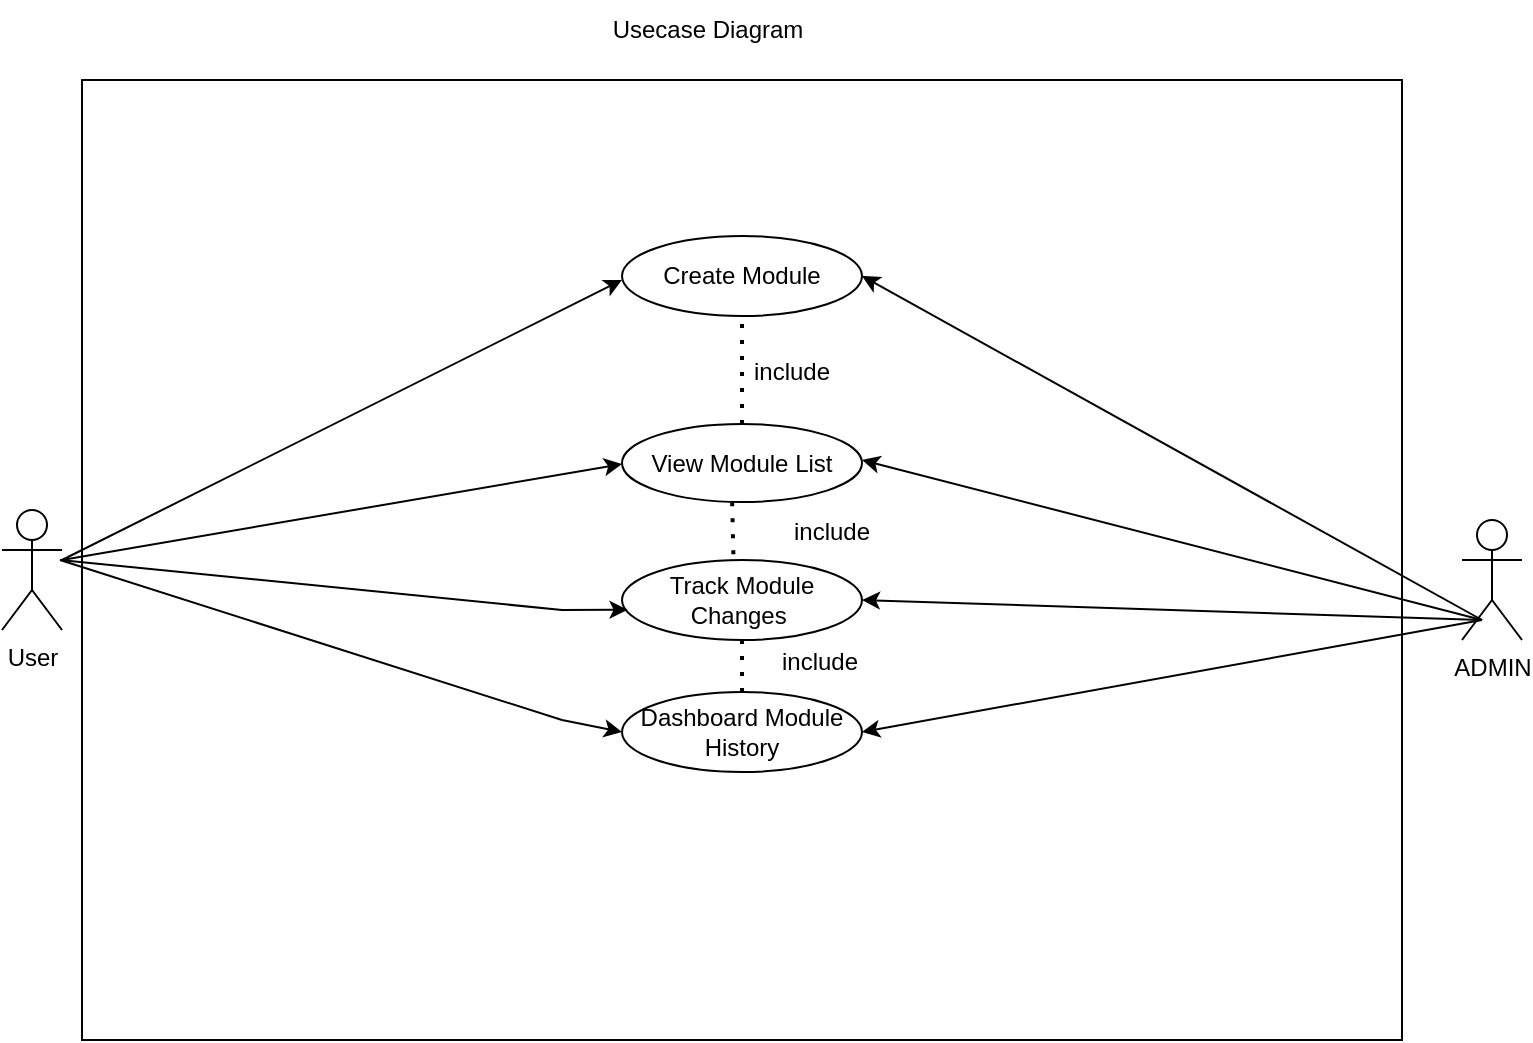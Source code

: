 <mxfile version="16.5.1" type="device" pages="3"><diagram id="I0N6sOytw6FC6GGqBd9C" name="UseCase"><mxGraphModel dx="929" dy="602" grid="1" gridSize="10" guides="1" tooltips="1" connect="1" arrows="1" fold="1" page="1" pageScale="1" pageWidth="827" pageHeight="1169" math="0" shadow="0"><root><mxCell id="0"/><mxCell id="1" parent="0"/><mxCell id="VOXXqnLYu8j2OdOKFo_S-1" value="Usecase Diagram" style="text;html=1;strokeColor=none;fillColor=none;align=center;verticalAlign=middle;whiteSpace=wrap;rounded=0;" vertex="1" parent="1"><mxGeometry x="310" y="140" width="146" height="30" as="geometry"/></mxCell><mxCell id="VOXXqnLYu8j2OdOKFo_S-2" value="" style="rounded=0;whiteSpace=wrap;html=1;" vertex="1" parent="1"><mxGeometry x="70" y="180" width="660" height="480" as="geometry"/></mxCell><mxCell id="VOXXqnLYu8j2OdOKFo_S-3" value="User" style="shape=umlActor;verticalLabelPosition=bottom;verticalAlign=top;html=1;outlineConnect=0;" vertex="1" parent="1"><mxGeometry x="30" y="395" width="30" height="60" as="geometry"/></mxCell><mxCell id="VOXXqnLYu8j2OdOKFo_S-4" value="ADMIN" style="shape=umlActor;verticalLabelPosition=bottom;verticalAlign=top;html=1;outlineConnect=0;" vertex="1" parent="1"><mxGeometry x="760" y="400" width="30" height="60" as="geometry"/></mxCell><mxCell id="VOXXqnLYu8j2OdOKFo_S-5" value="Create Module" style="ellipse;whiteSpace=wrap;html=1;" vertex="1" parent="1"><mxGeometry x="340" y="258" width="120" height="40" as="geometry"/></mxCell><mxCell id="VOXXqnLYu8j2OdOKFo_S-6" value="View Module List" style="ellipse;whiteSpace=wrap;html=1;" vertex="1" parent="1"><mxGeometry x="340" y="352" width="120" height="39" as="geometry"/></mxCell><mxCell id="VOXXqnLYu8j2OdOKFo_S-11" value="Track Module Changes&amp;nbsp;" style="ellipse;whiteSpace=wrap;html=1;" vertex="1" parent="1"><mxGeometry x="340" y="420" width="120" height="40" as="geometry"/></mxCell><mxCell id="VOXXqnLYu8j2OdOKFo_S-12" value="Dashboard Module History" style="ellipse;whiteSpace=wrap;html=1;" vertex="1" parent="1"><mxGeometry x="340" y="486" width="120" height="40" as="geometry"/></mxCell><mxCell id="VOXXqnLYu8j2OdOKFo_S-16" value="" style="endArrow=classic;html=1;rounded=0;" edge="1" parent="1"><mxGeometry width="50" height="50" relative="1" as="geometry"><mxPoint x="60" y="420" as="sourcePoint"/><mxPoint x="340" y="280" as="targetPoint"/><Array as="points"><mxPoint x="340" y="280"/></Array></mxGeometry></mxCell><mxCell id="VOXXqnLYu8j2OdOKFo_S-17" value="" style="endArrow=classic;html=1;rounded=0;" edge="1" parent="1" target="VOXXqnLYu8j2OdOKFo_S-6"><mxGeometry width="50" height="50" relative="1" as="geometry"><mxPoint x="60" y="420" as="sourcePoint"/><mxPoint x="350" y="270.0" as="targetPoint"/><Array as="points"><mxPoint x="340" y="372"/></Array></mxGeometry></mxCell><mxCell id="VOXXqnLYu8j2OdOKFo_S-18" value="" style="endArrow=classic;html=1;rounded=0;entryX=0.023;entryY=0.622;entryDx=0;entryDy=0;entryPerimeter=0;" edge="1" parent="1" target="VOXXqnLYu8j2OdOKFo_S-11"><mxGeometry width="50" height="50" relative="1" as="geometry"><mxPoint x="59" y="420" as="sourcePoint"/><mxPoint x="339.998" y="389.006" as="targetPoint"/><Array as="points"><mxPoint x="310" y="445"/></Array></mxGeometry></mxCell><mxCell id="VOXXqnLYu8j2OdOKFo_S-19" value="" style="endArrow=classic;html=1;rounded=0;" edge="1" parent="1"><mxGeometry width="50" height="50" relative="1" as="geometry"><mxPoint x="59" y="420" as="sourcePoint"/><mxPoint x="340" y="506" as="targetPoint"/><Array as="points"><mxPoint x="310" y="500"/></Array></mxGeometry></mxCell><mxCell id="VOXXqnLYu8j2OdOKFo_S-21" value="" style="endArrow=none;dashed=1;html=1;dashPattern=1 3;strokeWidth=2;rounded=0;entryX=0.5;entryY=1;entryDx=0;entryDy=0;exitX=0.5;exitY=0;exitDx=0;exitDy=0;" edge="1" parent="1" source="VOXXqnLYu8j2OdOKFo_S-6" target="VOXXqnLYu8j2OdOKFo_S-5"><mxGeometry width="50" height="50" relative="1" as="geometry"><mxPoint x="330" y="460" as="sourcePoint"/><mxPoint x="380" y="410" as="targetPoint"/></mxGeometry></mxCell><mxCell id="VOXXqnLYu8j2OdOKFo_S-22" value="include" style="text;strokeColor=none;fillColor=none;align=left;verticalAlign=middle;spacingLeft=4;spacingRight=4;overflow=hidden;points=[[0,0.5],[1,0.5]];portConstraint=eastwest;rotatable=0;" vertex="1" parent="1"><mxGeometry x="400" y="310" width="60" height="30" as="geometry"/></mxCell><mxCell id="VOXXqnLYu8j2OdOKFo_S-24" value="include" style="text;strokeColor=none;fillColor=none;align=left;verticalAlign=middle;spacingLeft=4;spacingRight=4;overflow=hidden;points=[[0,0.5],[1,0.5]];portConstraint=eastwest;rotatable=0;" vertex="1" parent="1"><mxGeometry x="420" y="390" width="60" height="30" as="geometry"/></mxCell><mxCell id="VOXXqnLYu8j2OdOKFo_S-27" value="" style="endArrow=none;dashed=1;html=1;dashPattern=1 3;strokeWidth=2;rounded=0;entryX=0.5;entryY=0;entryDx=0;entryDy=0;" edge="1" parent="1" target="VOXXqnLYu8j2OdOKFo_S-12"><mxGeometry width="50" height="50" relative="1" as="geometry"><mxPoint x="400" y="460" as="sourcePoint"/><mxPoint x="420" y="300.0" as="targetPoint"/><Array as="points"/></mxGeometry></mxCell><mxCell id="VOXXqnLYu8j2OdOKFo_S-29" value="" style="endArrow=none;dashed=1;html=1;dashPattern=1 3;strokeWidth=2;rounded=0;entryX=0.465;entryY=0.036;entryDx=0;entryDy=0;exitX=0.459;exitY=1.003;exitDx=0;exitDy=0;exitPerimeter=0;entryPerimeter=0;" edge="1" parent="1" source="VOXXqnLYu8j2OdOKFo_S-6" target="VOXXqnLYu8j2OdOKFo_S-11"><mxGeometry width="50" height="50" relative="1" as="geometry"><mxPoint x="410" y="470" as="sourcePoint"/><mxPoint x="410" y="496" as="targetPoint"/><Array as="points"/></mxGeometry></mxCell><mxCell id="VOXXqnLYu8j2OdOKFo_S-30" value="include" style="text;strokeColor=none;fillColor=none;align=left;verticalAlign=middle;spacingLeft=4;spacingRight=4;overflow=hidden;points=[[0,0.5],[1,0.5]];portConstraint=eastwest;rotatable=0;" vertex="1" parent="1"><mxGeometry x="414" y="455" width="60" height="30" as="geometry"/></mxCell><mxCell id="VOXXqnLYu8j2OdOKFo_S-31" value="" style="endArrow=classic;html=1;rounded=0;entryX=1;entryY=0.5;entryDx=0;entryDy=0;" edge="1" parent="1" target="VOXXqnLYu8j2OdOKFo_S-5"><mxGeometry width="50" height="50" relative="1" as="geometry"><mxPoint x="770" y="450" as="sourcePoint"/><mxPoint x="380" y="410" as="targetPoint"/></mxGeometry></mxCell><mxCell id="VOXXqnLYu8j2OdOKFo_S-32" value="" style="endArrow=classic;html=1;rounded=0;" edge="1" parent="1"><mxGeometry width="50" height="50" relative="1" as="geometry"><mxPoint x="770" y="450" as="sourcePoint"/><mxPoint x="460" y="370" as="targetPoint"/></mxGeometry></mxCell><mxCell id="VOXXqnLYu8j2OdOKFo_S-33" value="" style="endArrow=classic;html=1;rounded=0;entryX=1;entryY=0.5;entryDx=0;entryDy=0;" edge="1" parent="1" target="VOXXqnLYu8j2OdOKFo_S-11"><mxGeometry width="50" height="50" relative="1" as="geometry"><mxPoint x="770.0" y="450" as="sourcePoint"/><mxPoint x="480" y="298" as="targetPoint"/></mxGeometry></mxCell><mxCell id="VOXXqnLYu8j2OdOKFo_S-34" value="" style="endArrow=classic;html=1;rounded=0;entryX=1;entryY=0.5;entryDx=0;entryDy=0;" edge="1" parent="1" target="VOXXqnLYu8j2OdOKFo_S-12"><mxGeometry width="50" height="50" relative="1" as="geometry"><mxPoint x="770" y="450" as="sourcePoint"/><mxPoint x="490" y="308" as="targetPoint"/></mxGeometry></mxCell></root></mxGraphModel></diagram><diagram id="JUPzOSU4zH4P_u1_V-8E" name="Class Diagarm"><mxGraphModel dx="1347" dy="905" grid="1" gridSize="10" guides="1" tooltips="1" connect="1" arrows="1" fold="1" page="1" pageScale="1" pageWidth="827" pageHeight="1169" math="0" shadow="0"><root><mxCell id="_lQfGs8X5QygCmbjX91z-0"/><mxCell id="_lQfGs8X5QygCmbjX91z-1" parent="_lQfGs8X5QygCmbjX91z-0"/><mxCell id="_lQfGs8X5QygCmbjX91z-6" value="Class Diagram&lt;br&gt;" style="text;html=1;strokeColor=none;fillColor=none;align=center;verticalAlign=middle;whiteSpace=wrap;rounded=0;" vertex="1" parent="_lQfGs8X5QygCmbjX91z-1"><mxGeometry x="340" y="100" width="260" height="30" as="geometry"/></mxCell><mxCell id="4s76-ZAKtZkm51iM1UJQ-23" value="&lt;p style=&quot;margin: 0px ; margin-top: 4px ; text-align: center&quot;&gt;&lt;i&gt;Module&lt;/i&gt;&lt;/p&gt;&lt;hr size=&quot;1&quot;&gt;&lt;p style=&quot;margin: 0px ; margin-left: 4px&quot;&gt;+ field1: Id&lt;br&gt;+ field2: Name&lt;/p&gt;&lt;p style=&quot;margin: 0px ; margin-left: 4px&quot;&gt;+ field3: Description&lt;/p&gt;&lt;p style=&quot;margin: 0px ; margin-left: 4px&quot;&gt;+ field4: status&lt;/p&gt;&lt;p style=&quot;margin: 0px ; margin-left: 4px&quot;&gt;+ field5: type&amp;nbsp;&lt;/p&gt;&lt;hr size=&quot;1&quot;&gt;&lt;p style=&quot;margin: 0px ; margin-left: 4px&quot;&gt;+ create module ()&lt;/p&gt;&lt;p style=&quot;margin: 0px ; margin-left: 4px&quot;&gt;+ view Module()&lt;/p&gt;&lt;p style=&quot;margin: 0px ; margin-left: 4px&quot;&gt;+ Edit Module()&lt;/p&gt;&lt;p style=&quot;margin: 0px ; margin-left: 4px&quot;&gt;+ delete Module()&lt;/p&gt;" style="verticalAlign=top;align=left;overflow=fill;fontSize=12;fontFamily=Helvetica;html=1;rounded=0;glass=0;fontColor=default;fillColor=none;gradientColor=none;" vertex="1" parent="_lQfGs8X5QygCmbjX91z-1"><mxGeometry x="100" y="260" width="190" height="230" as="geometry"/></mxCell><mxCell id="x03woTyI42HRT3kx8-MU-0" value="&lt;p style=&quot;margin: 0px ; margin-top: 4px ; text-align: center&quot;&gt;&lt;i&gt;Module Log&lt;/i&gt;&lt;/p&gt;&lt;hr size=&quot;1&quot;&gt;&lt;p style=&quot;margin: 0px ; margin-left: 4px&quot;&gt;+ field1: Id&lt;br&gt;+ field2: Moduleid&lt;/p&gt;&lt;p style=&quot;margin: 0px ; margin-left: 4px&quot;&gt;+ field3: temprature&lt;/p&gt;&lt;p style=&quot;margin: 0px ; margin-left: 4px&quot;&gt;+ field4: running_time&lt;/p&gt;&lt;p style=&quot;margin: 0px ; margin-left: 4px&quot;&gt;+ field5: data_sent&lt;/p&gt;&lt;p style=&quot;margin: 0px ; margin-left: 4px&quot;&gt;+ field6: operating_condition&lt;/p&gt;&lt;hr size=&quot;1&quot;&gt;&lt;p style=&quot;margin: 0px ; margin-left: 4px&quot;&gt;+ create modulelog ()&lt;/p&gt;&lt;p style=&quot;margin: 0px ; margin-left: 4px&quot;&gt;+ view Modulelog()&lt;/p&gt;&lt;p style=&quot;margin: 0px ; margin-left: 4px&quot;&gt;+ Edit Modulelog()&lt;/p&gt;&lt;p style=&quot;margin: 0px ; margin-left: 4px&quot;&gt;+ delete Modulelog()&lt;/p&gt;" style="verticalAlign=top;align=left;overflow=fill;fontSize=12;fontFamily=Helvetica;html=1;rounded=0;glass=0;fontColor=default;fillColor=none;gradientColor=none;" vertex="1" parent="_lQfGs8X5QygCmbjX91z-1"><mxGeometry x="410" y="260" width="190" height="230" as="geometry"/></mxCell><mxCell id="x03woTyI42HRT3kx8-MU-6" value="Relation" style="endArrow=open;html=1;endSize=12;startArrow=diamondThin;startSize=14;startFill=0;edgeStyle=orthogonalEdgeStyle;rounded=0;fontFamily=Helvetica;fontSize=12;fontColor=default;entryX=1;entryY=0.5;entryDx=0;entryDy=0;exitX=0;exitY=0.5;exitDx=0;exitDy=0;" edge="1" parent="_lQfGs8X5QygCmbjX91z-1" source="x03woTyI42HRT3kx8-MU-0" target="4s76-ZAKtZkm51iM1UJQ-23"><mxGeometry relative="1" as="geometry"><mxPoint x="340" y="440" as="sourcePoint"/><mxPoint x="500" y="440" as="targetPoint"/></mxGeometry></mxCell><mxCell id="x03woTyI42HRT3kx8-MU-7" value="0..n" style="edgeLabel;resizable=0;html=1;align=left;verticalAlign=top;rounded=0;glass=0;fontFamily=Helvetica;fontSize=12;fontColor=default;fillColor=none;gradientColor=none;" connectable="0" vertex="1" parent="x03woTyI42HRT3kx8-MU-6"><mxGeometry x="-1" relative="1" as="geometry"><mxPoint x="-10" as="offset"/></mxGeometry></mxCell><mxCell id="x03woTyI42HRT3kx8-MU-8" value="1" style="edgeLabel;resizable=0;html=1;align=right;verticalAlign=top;rounded=0;glass=0;fontFamily=Helvetica;fontSize=12;fontColor=default;fillColor=none;gradientColor=none;" connectable="0" vertex="1" parent="x03woTyI42HRT3kx8-MU-6"><mxGeometry x="1" relative="1" as="geometry"/></mxCell><mxCell id="0F_o5w4ZxdRe6WkTcrAY-0" value="&lt;p style=&quot;margin: 0px ; margin-top: 4px ; text-align: center&quot;&gt;&lt;i&gt;Module Log&lt;/i&gt;&lt;/p&gt;&lt;hr size=&quot;1&quot;&gt;&lt;p style=&quot;margin: 0px ; margin-left: 4px&quot;&gt;+ field1: Id&lt;br&gt;+ field2: Moduleid&lt;/p&gt;&lt;p style=&quot;margin: 0px ; margin-left: 4px&quot;&gt;+ field3: temprature&lt;/p&gt;&lt;p style=&quot;margin: 0px ; margin-left: 4px&quot;&gt;+ field4: running_time&lt;/p&gt;&lt;p style=&quot;margin: 0px ; margin-left: 4px&quot;&gt;+ field5: data_sent&lt;/p&gt;&lt;p style=&quot;margin: 0px ; margin-left: 4px&quot;&gt;+ field6: operating_condition&lt;/p&gt;&lt;hr size=&quot;1&quot;&gt;&lt;p style=&quot;margin: 0px ; margin-left: 4px&quot;&gt;+ create modulelog ()&lt;/p&gt;&lt;p style=&quot;margin: 0px ; margin-left: 4px&quot;&gt;+ view Modulelog()&lt;/p&gt;&lt;p style=&quot;margin: 0px ; margin-left: 4px&quot;&gt;+ Edit Modulelog()&lt;/p&gt;&lt;p style=&quot;margin: 0px ; margin-left: 4px&quot;&gt;+ delete Modulelog()&lt;/p&gt;" style="verticalAlign=top;align=left;overflow=fill;fontSize=12;fontFamily=Helvetica;html=1;rounded=0;glass=0;fontColor=default;fillColor=none;gradientColor=none;" vertex="1" parent="_lQfGs8X5QygCmbjX91z-1"><mxGeometry x="420" y="540" width="190" height="230" as="geometry"/></mxCell></root></mxGraphModel></diagram><diagram id="xVtZbqrenbdQkI5dkRL7" name="Sequence Diagram"><mxGraphModel dx="1347" dy="905" grid="1" gridSize="10" guides="1" tooltips="1" connect="1" arrows="1" fold="1" page="1" pageScale="1" pageWidth="827" pageHeight="1169" math="0" shadow="0"><root><mxCell id="yuymgf5I9_PjB99Sv7-I-0"/><mxCell id="yuymgf5I9_PjB99Sv7-I-1" parent="yuymgf5I9_PjB99Sv7-I-0"/><mxCell id="yuymgf5I9_PjB99Sv7-I-2" value="Sequence Diagram" style="text;html=1;strokeColor=none;fillColor=none;align=center;verticalAlign=middle;whiteSpace=wrap;rounded=0;glass=0;fontFamily=Helvetica;fontSize=12;fontColor=default;" vertex="1" parent="yuymgf5I9_PjB99Sv7-I-1"><mxGeometry x="325" y="80" width="140" height="30" as="geometry"/></mxCell><mxCell id="yuymgf5I9_PjB99Sv7-I-3" value="Module" style="shape=umlLifeline;perimeter=lifelinePerimeter;container=1;collapsible=0;recursiveResize=0;rounded=0;shadow=0;strokeWidth=1;" vertex="1" parent="yuymgf5I9_PjB99Sv7-I-1"><mxGeometry x="190" y="120" width="100" height="440" as="geometry"/></mxCell><mxCell id="yuymgf5I9_PjB99Sv7-I-4" value="" style="points=[];perimeter=orthogonalPerimeter;rounded=0;shadow=0;strokeWidth=1;" vertex="1" parent="yuymgf5I9_PjB99Sv7-I-3"><mxGeometry x="45" y="70" width="10" height="370" as="geometry"/></mxCell><mxCell id="yuymgf5I9_PjB99Sv7-I-7" value="DashBoard" style="shape=umlLifeline;perimeter=lifelinePerimeter;container=1;collapsible=0;recursiveResize=0;rounded=0;shadow=0;strokeWidth=1;" vertex="1" parent="yuymgf5I9_PjB99Sv7-I-1"><mxGeometry x="414" y="120" width="100" height="440" as="geometry"/></mxCell><mxCell id="yuymgf5I9_PjB99Sv7-I-8" value="" style="points=[];perimeter=orthogonalPerimeter;rounded=0;shadow=0;strokeWidth=1;" vertex="1" parent="yuymgf5I9_PjB99Sv7-I-7"><mxGeometry x="45" y="80" width="10" height="360" as="geometry"/></mxCell><mxCell id="yuymgf5I9_PjB99Sv7-I-9" value="Return Error " style="verticalAlign=bottom;endArrow=open;dashed=1;endSize=8;shadow=0;strokeWidth=1;" edge="1" parent="yuymgf5I9_PjB99Sv7-I-1"><mxGeometry relative="1" as="geometry"><mxPoint x="90" y="465.0" as="targetPoint"/><mxPoint x="230" y="465" as="sourcePoint"/></mxGeometry></mxCell><mxCell id="yuymgf5I9_PjB99Sv7-I-10" value="View  Dashboard" style="verticalAlign=bottom;endArrow=block;entryX=0;entryY=0;shadow=0;strokeWidth=1;" edge="1" parent="yuymgf5I9_PjB99Sv7-I-1" source="yuymgf5I9_PjB99Sv7-I-4" target="yuymgf5I9_PjB99Sv7-I-8"><mxGeometry x="0.168" y="10" relative="1" as="geometry"><mxPoint x="380" y="380" as="sourcePoint"/><mxPoint as="offset"/></mxGeometry></mxCell><mxCell id="DKLxONI8jgkyjf51i1OJ-0" value="" style="html=1;points=[];perimeter=orthogonalPerimeter;rounded=0;glass=0;fontFamily=Helvetica;fontSize=12;fillColor=#f8cecc;strokeColor=#b85450;" vertex="1" parent="yuymgf5I9_PjB99Sv7-I-1"><mxGeometry x="80" y="180" width="10" height="380" as="geometry"/></mxCell><mxCell id="DKLxONI8jgkyjf51i1OJ-1" value="Actor" style="shape=umlActor;verticalLabelPosition=bottom;verticalAlign=top;html=1;rounded=0;glass=0;fontFamily=Helvetica;fontSize=12;fontColor=default;fillColor=none;gradientColor=none;" vertex="1" parent="yuymgf5I9_PjB99Sv7-I-1"><mxGeometry x="80" y="110" width="20" height="30" as="geometry"/></mxCell><mxCell id="yuymgf5I9_PjB99Sv7-I-5" value="Create Module " style="verticalAlign=bottom;startArrow=oval;endArrow=block;startSize=8;shadow=0;strokeWidth=1;exitX=1.3;exitY=0.019;exitDx=0;exitDy=0;exitPerimeter=0;" edge="1" parent="yuymgf5I9_PjB99Sv7-I-1" target="yuymgf5I9_PjB99Sv7-I-4" source="DKLxONI8jgkyjf51i1OJ-0"><mxGeometry relative="1" as="geometry"><mxPoint x="175" y="190" as="sourcePoint"/></mxGeometry></mxCell><mxCell id="DKLxONI8jgkyjf51i1OJ-15" value="View Module" style="verticalAlign=bottom;startArrow=oval;endArrow=block;startSize=8;shadow=0;strokeWidth=1;exitX=1.3;exitY=0.019;exitDx=0;exitDy=0;exitPerimeter=0;" edge="1" parent="yuymgf5I9_PjB99Sv7-I-1"><mxGeometry relative="1" as="geometry"><mxPoint x="95" y="252.83" as="sourcePoint"/><mxPoint x="237" y="252.83" as="targetPoint"/></mxGeometry></mxCell><mxCell id="DKLxONI8jgkyjf51i1OJ-16" value="Delete Module " style="verticalAlign=bottom;startArrow=oval;endArrow=block;startSize=8;shadow=0;strokeWidth=1;exitX=1.3;exitY=0.019;exitDx=0;exitDy=0;exitPerimeter=0;" edge="1" parent="yuymgf5I9_PjB99Sv7-I-1"><mxGeometry relative="1" as="geometry"><mxPoint x="94" y="389.83" as="sourcePoint"/><mxPoint x="236" y="389.83" as="targetPoint"/></mxGeometry></mxCell><mxCell id="DKLxONI8jgkyjf51i1OJ-17" value="Edit Module " style="verticalAlign=bottom;startArrow=oval;endArrow=block;startSize=8;shadow=0;strokeWidth=1;exitX=1.3;exitY=0.019;exitDx=0;exitDy=0;exitPerimeter=0;" edge="1" parent="yuymgf5I9_PjB99Sv7-I-1"><mxGeometry relative="1" as="geometry"><mxPoint x="94" y="316.83" as="sourcePoint"/><mxPoint x="236" y="316.83" as="targetPoint"/><Array as="points"><mxPoint x="171" y="316"/></Array></mxGeometry></mxCell><mxCell id="DKLxONI8jgkyjf51i1OJ-19" value="" style="verticalAlign=bottom;endArrow=block;entryX=0;entryY=0;shadow=0;strokeWidth=1;" edge="1" parent="yuymgf5I9_PjB99Sv7-I-1"><mxGeometry x="-0.019" y="14" relative="1" as="geometry"><mxPoint x="246" y="350.0" as="sourcePoint"/><mxPoint x="460" y="350.0" as="targetPoint"/><mxPoint as="offset"/></mxGeometry></mxCell><mxCell id="DKLxONI8jgkyjf51i1OJ-20" value="Track the module Changes  " style="verticalAlign=bottom;endArrow=block;entryX=0;entryY=0;shadow=0;strokeWidth=1;" edge="1" parent="yuymgf5I9_PjB99Sv7-I-1"><mxGeometry x="0.168" y="10" relative="1" as="geometry"><mxPoint x="245" y="261.0" as="sourcePoint"/><mxPoint x="459" y="261.0" as="targetPoint"/><mxPoint as="offset"/></mxGeometry></mxCell><mxCell id="DKLxONI8jgkyjf51i1OJ-21" value="update module changes" style="text;whiteSpace=wrap;html=1;fontSize=12;fontFamily=Helvetica;fontColor=default;" vertex="1" parent="yuymgf5I9_PjB99Sv7-I-1"><mxGeometry x="290" y="320" width="150" height="30" as="geometry"/></mxCell><mxCell id="DKLxONI8jgkyjf51i1OJ-22" value="" style="html=1;points=[];perimeter=orthogonalPerimeter;rounded=0;glass=0;fontFamily=Helvetica;fontSize=12;fontColor=default;fillColor=none;gradientColor=none;" vertex="1" parent="yuymgf5I9_PjB99Sv7-I-1"><mxGeometry x="586" y="180" width="10" height="380" as="geometry"/></mxCell><mxCell id="DKLxONI8jgkyjf51i1OJ-23" value="Return Error " style="verticalAlign=bottom;endArrow=open;dashed=1;endSize=8;shadow=0;strokeWidth=1;" edge="1" parent="yuymgf5I9_PjB99Sv7-I-1" source="yuymgf5I9_PjB99Sv7-I-7"><mxGeometry relative="1" as="geometry"><mxPoint x="243" y="468.0" as="targetPoint"/><mxPoint x="383" y="468" as="sourcePoint"/></mxGeometry></mxCell></root></mxGraphModel></diagram></mxfile>